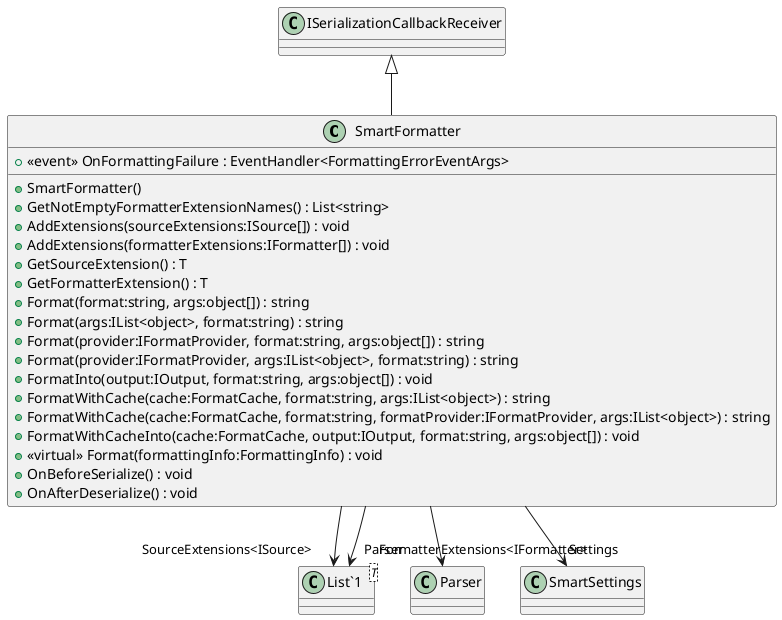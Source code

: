 @startuml
class SmartFormatter {
    +  <<event>> OnFormattingFailure : EventHandler<FormattingErrorEventArgs> 
    + SmartFormatter()
    + GetNotEmptyFormatterExtensionNames() : List<string>
    + AddExtensions(sourceExtensions:ISource[]) : void
    + AddExtensions(formatterExtensions:IFormatter[]) : void
    + GetSourceExtension() : T
    + GetFormatterExtension() : T
    + Format(format:string, args:object[]) : string
    + Format(args:IList<object>, format:string) : string
    + Format(provider:IFormatProvider, format:string, args:object[]) : string
    + Format(provider:IFormatProvider, args:IList<object>, format:string) : string
    + FormatInto(output:IOutput, format:string, args:object[]) : void
    + FormatWithCache(cache:FormatCache, format:string, args:IList<object>) : string
    + FormatWithCache(cache:FormatCache, format:string, formatProvider:IFormatProvider, args:IList<object>) : string
    + FormatWithCacheInto(cache:FormatCache, output:IOutput, format:string, args:object[]) : void
    + <<virtual>> Format(formattingInfo:FormattingInfo) : void
    + OnBeforeSerialize() : void
    + OnAfterDeserialize() : void
}
class "List`1"<T> {
}
ISerializationCallbackReceiver <|-- SmartFormatter
SmartFormatter --> "SourceExtensions<ISource>" "List`1"
SmartFormatter --> "FormatterExtensions<IFormatter>" "List`1"
SmartFormatter --> "Parser" Parser
SmartFormatter --> "Settings" SmartSettings
@enduml
